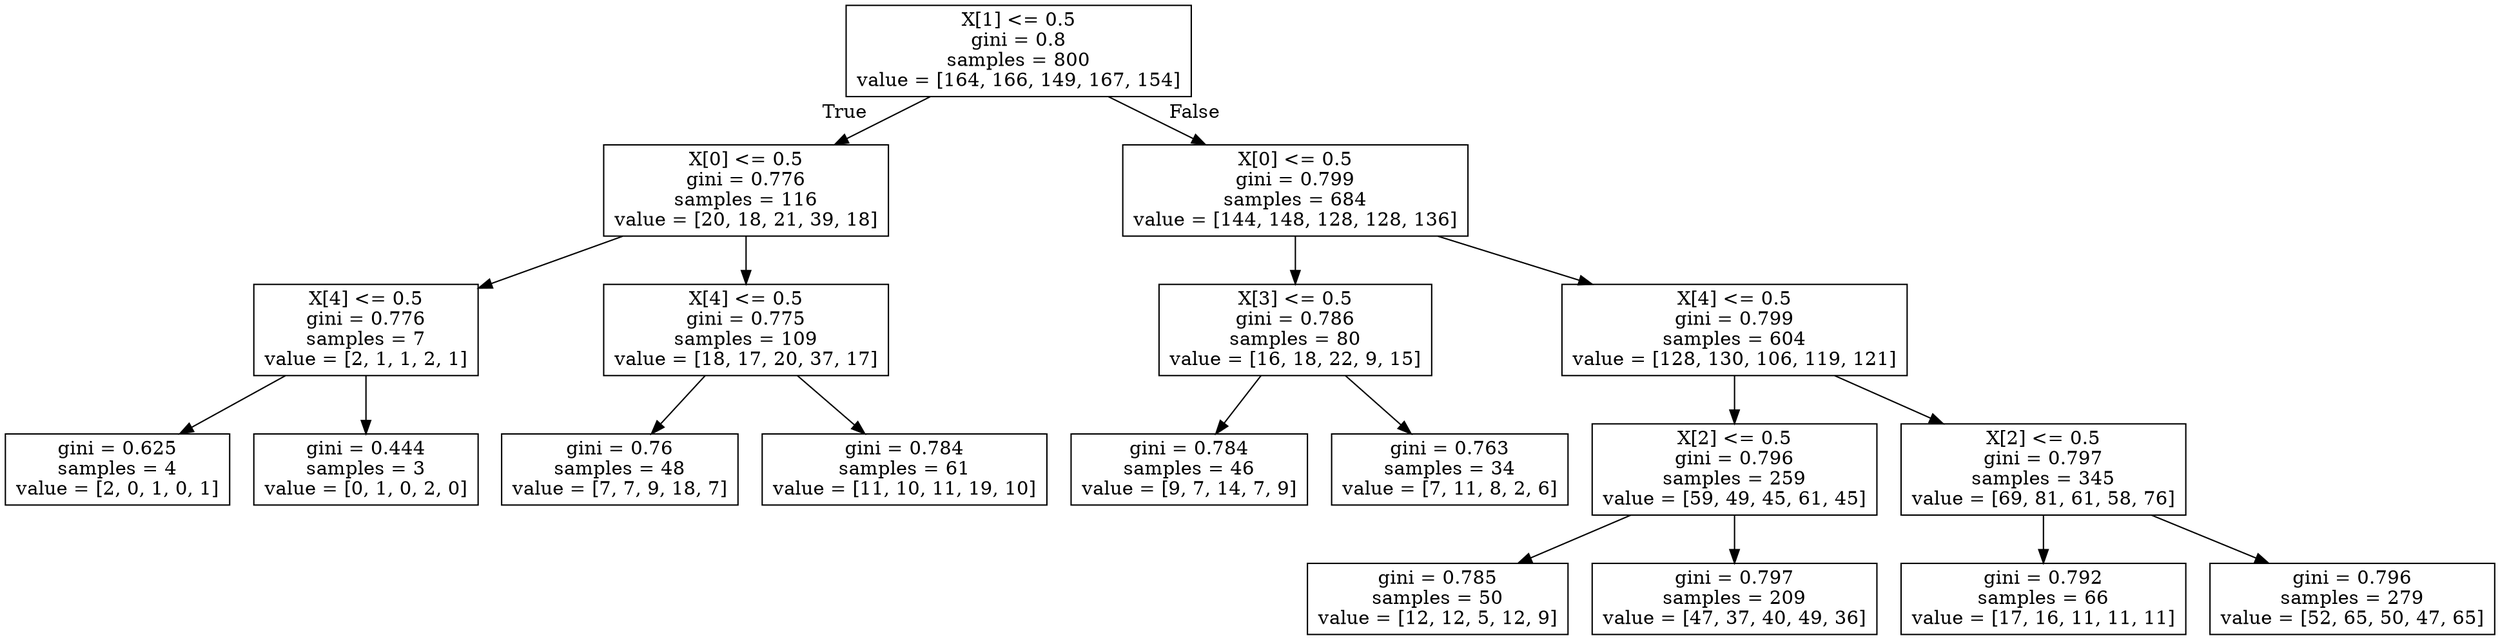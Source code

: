 digraph Tree {
node [shape=box] ;
0 [label="X[1] <= 0.5\ngini = 0.8\nsamples = 800\nvalue = [164, 166, 149, 167, 154]"] ;
1 [label="X[0] <= 0.5\ngini = 0.776\nsamples = 116\nvalue = [20, 18, 21, 39, 18]"] ;
0 -> 1 [labeldistance=2.5, labelangle=45, headlabel="True"] ;
2 [label="X[4] <= 0.5\ngini = 0.776\nsamples = 7\nvalue = [2, 1, 1, 2, 1]"] ;
1 -> 2 ;
3 [label="gini = 0.625\nsamples = 4\nvalue = [2, 0, 1, 0, 1]"] ;
2 -> 3 ;
4 [label="gini = 0.444\nsamples = 3\nvalue = [0, 1, 0, 2, 0]"] ;
2 -> 4 ;
5 [label="X[4] <= 0.5\ngini = 0.775\nsamples = 109\nvalue = [18, 17, 20, 37, 17]"] ;
1 -> 5 ;
6 [label="gini = 0.76\nsamples = 48\nvalue = [7, 7, 9, 18, 7]"] ;
5 -> 6 ;
7 [label="gini = 0.784\nsamples = 61\nvalue = [11, 10, 11, 19, 10]"] ;
5 -> 7 ;
8 [label="X[0] <= 0.5\ngini = 0.799\nsamples = 684\nvalue = [144, 148, 128, 128, 136]"] ;
0 -> 8 [labeldistance=2.5, labelangle=-45, headlabel="False"] ;
9 [label="X[3] <= 0.5\ngini = 0.786\nsamples = 80\nvalue = [16, 18, 22, 9, 15]"] ;
8 -> 9 ;
10 [label="gini = 0.784\nsamples = 46\nvalue = [9, 7, 14, 7, 9]"] ;
9 -> 10 ;
11 [label="gini = 0.763\nsamples = 34\nvalue = [7, 11, 8, 2, 6]"] ;
9 -> 11 ;
12 [label="X[4] <= 0.5\ngini = 0.799\nsamples = 604\nvalue = [128, 130, 106, 119, 121]"] ;
8 -> 12 ;
13 [label="X[2] <= 0.5\ngini = 0.796\nsamples = 259\nvalue = [59, 49, 45, 61, 45]"] ;
12 -> 13 ;
14 [label="gini = 0.785\nsamples = 50\nvalue = [12, 12, 5, 12, 9]"] ;
13 -> 14 ;
15 [label="gini = 0.797\nsamples = 209\nvalue = [47, 37, 40, 49, 36]"] ;
13 -> 15 ;
16 [label="X[2] <= 0.5\ngini = 0.797\nsamples = 345\nvalue = [69, 81, 61, 58, 76]"] ;
12 -> 16 ;
17 [label="gini = 0.792\nsamples = 66\nvalue = [17, 16, 11, 11, 11]"] ;
16 -> 17 ;
18 [label="gini = 0.796\nsamples = 279\nvalue = [52, 65, 50, 47, 65]"] ;
16 -> 18 ;
}